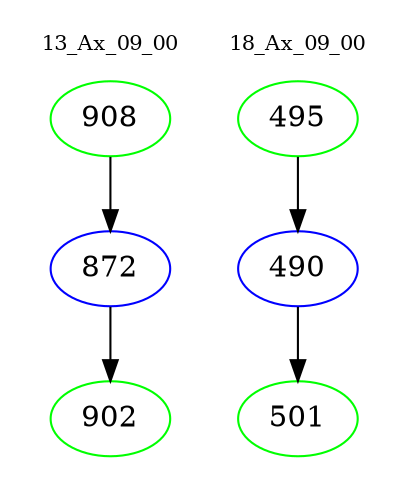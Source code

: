 digraph{
subgraph cluster_0 {
color = white
label = "13_Ax_09_00";
fontsize=10;
T0_908 [label="908", color="green"]
T0_908 -> T0_872 [color="black"]
T0_872 [label="872", color="blue"]
T0_872 -> T0_902 [color="black"]
T0_902 [label="902", color="green"]
}
subgraph cluster_1 {
color = white
label = "18_Ax_09_00";
fontsize=10;
T1_495 [label="495", color="green"]
T1_495 -> T1_490 [color="black"]
T1_490 [label="490", color="blue"]
T1_490 -> T1_501 [color="black"]
T1_501 [label="501", color="green"]
}
}
